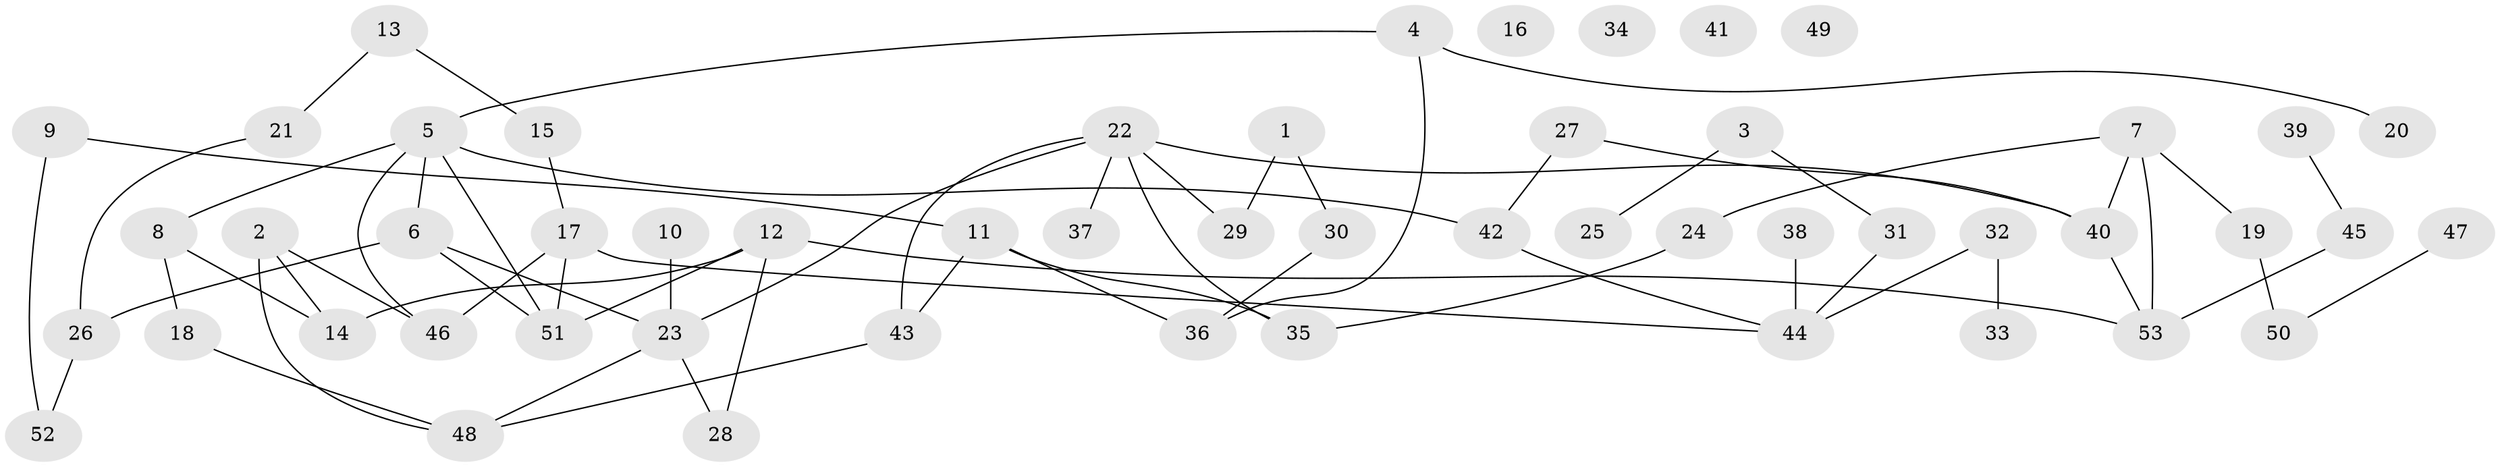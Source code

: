 // Generated by graph-tools (version 1.1) at 2025/13/03/09/25 04:13:08]
// undirected, 53 vertices, 66 edges
graph export_dot {
graph [start="1"]
  node [color=gray90,style=filled];
  1;
  2;
  3;
  4;
  5;
  6;
  7;
  8;
  9;
  10;
  11;
  12;
  13;
  14;
  15;
  16;
  17;
  18;
  19;
  20;
  21;
  22;
  23;
  24;
  25;
  26;
  27;
  28;
  29;
  30;
  31;
  32;
  33;
  34;
  35;
  36;
  37;
  38;
  39;
  40;
  41;
  42;
  43;
  44;
  45;
  46;
  47;
  48;
  49;
  50;
  51;
  52;
  53;
  1 -- 29;
  1 -- 30;
  2 -- 14;
  2 -- 46;
  2 -- 48;
  3 -- 25;
  3 -- 31;
  4 -- 5;
  4 -- 20;
  4 -- 36;
  5 -- 6;
  5 -- 8;
  5 -- 42;
  5 -- 46;
  5 -- 51;
  6 -- 23;
  6 -- 26;
  6 -- 51;
  7 -- 19;
  7 -- 24;
  7 -- 40;
  7 -- 53;
  8 -- 14;
  8 -- 18;
  9 -- 11;
  9 -- 52;
  10 -- 23;
  11 -- 35;
  11 -- 36;
  11 -- 43;
  12 -- 14;
  12 -- 28;
  12 -- 51;
  12 -- 53;
  13 -- 15;
  13 -- 21;
  15 -- 17;
  17 -- 44;
  17 -- 46;
  17 -- 51;
  18 -- 48;
  19 -- 50;
  21 -- 26;
  22 -- 23;
  22 -- 29;
  22 -- 35;
  22 -- 37;
  22 -- 40;
  22 -- 43;
  23 -- 28;
  23 -- 48;
  24 -- 35;
  26 -- 52;
  27 -- 40;
  27 -- 42;
  30 -- 36;
  31 -- 44;
  32 -- 33;
  32 -- 44;
  38 -- 44;
  39 -- 45;
  40 -- 53;
  42 -- 44;
  43 -- 48;
  45 -- 53;
  47 -- 50;
}
